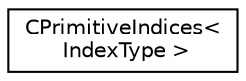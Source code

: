 digraph "Graphical Class Hierarchy"
{
 // LATEX_PDF_SIZE
  edge [fontname="Helvetica",fontsize="10",labelfontname="Helvetica",labelfontsize="10"];
  node [fontname="Helvetica",fontsize="10",shape=record];
  rankdir="LR";
  Node0 [label="CPrimitiveIndices\<\l IndexType \>",height=0.2,width=0.4,color="black", fillcolor="white", style="filled",URL="$structCPrimitiveIndices.html",tooltip="Abstract wrapper for the CIndices classes of CEulerVariable, CIncEulerVariable, etc...."];
}
